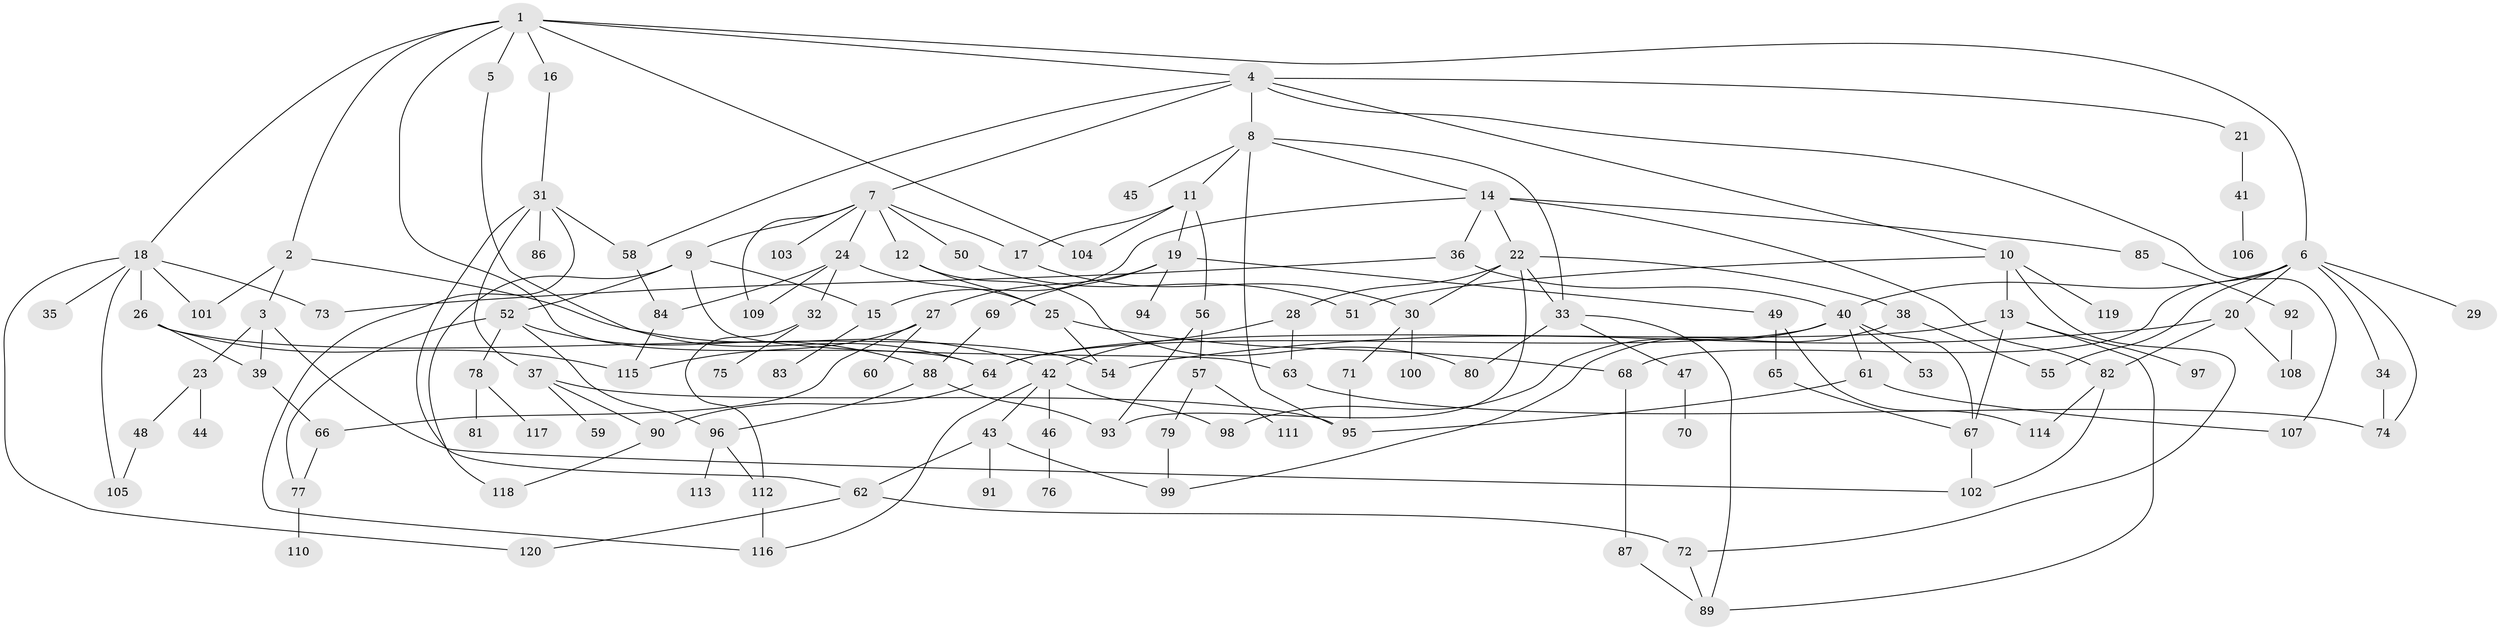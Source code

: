 // Generated by graph-tools (version 1.1) at 2025/34/03/09/25 02:34:01]
// undirected, 120 vertices, 179 edges
graph export_dot {
graph [start="1"]
  node [color=gray90,style=filled];
  1;
  2;
  3;
  4;
  5;
  6;
  7;
  8;
  9;
  10;
  11;
  12;
  13;
  14;
  15;
  16;
  17;
  18;
  19;
  20;
  21;
  22;
  23;
  24;
  25;
  26;
  27;
  28;
  29;
  30;
  31;
  32;
  33;
  34;
  35;
  36;
  37;
  38;
  39;
  40;
  41;
  42;
  43;
  44;
  45;
  46;
  47;
  48;
  49;
  50;
  51;
  52;
  53;
  54;
  55;
  56;
  57;
  58;
  59;
  60;
  61;
  62;
  63;
  64;
  65;
  66;
  67;
  68;
  69;
  70;
  71;
  72;
  73;
  74;
  75;
  76;
  77;
  78;
  79;
  80;
  81;
  82;
  83;
  84;
  85;
  86;
  87;
  88;
  89;
  90;
  91;
  92;
  93;
  94;
  95;
  96;
  97;
  98;
  99;
  100;
  101;
  102;
  103;
  104;
  105;
  106;
  107;
  108;
  109;
  110;
  111;
  112;
  113;
  114;
  115;
  116;
  117;
  118;
  119;
  120;
  1 -- 2;
  1 -- 4;
  1 -- 5;
  1 -- 6;
  1 -- 16;
  1 -- 18;
  1 -- 64;
  1 -- 104;
  2 -- 3;
  2 -- 101;
  2 -- 42;
  3 -- 23;
  3 -- 102;
  3 -- 39;
  4 -- 7;
  4 -- 8;
  4 -- 10;
  4 -- 21;
  4 -- 58;
  4 -- 107;
  5 -- 64;
  6 -- 20;
  6 -- 29;
  6 -- 34;
  6 -- 40;
  6 -- 55;
  6 -- 74;
  6 -- 68;
  7 -- 9;
  7 -- 12;
  7 -- 17;
  7 -- 24;
  7 -- 50;
  7 -- 103;
  7 -- 109;
  8 -- 11;
  8 -- 14;
  8 -- 45;
  8 -- 95;
  8 -- 33;
  9 -- 52;
  9 -- 63;
  9 -- 118;
  9 -- 15;
  10 -- 13;
  10 -- 51;
  10 -- 72;
  10 -- 119;
  11 -- 19;
  11 -- 56;
  11 -- 104;
  11 -- 17;
  12 -- 25;
  12 -- 80;
  13 -- 97;
  13 -- 64;
  13 -- 89;
  13 -- 67;
  14 -- 15;
  14 -- 22;
  14 -- 36;
  14 -- 85;
  14 -- 82;
  15 -- 83;
  16 -- 31;
  17 -- 30;
  18 -- 26;
  18 -- 35;
  18 -- 120;
  18 -- 105;
  18 -- 101;
  18 -- 73;
  19 -- 27;
  19 -- 49;
  19 -- 69;
  19 -- 94;
  20 -- 54;
  20 -- 82;
  20 -- 108;
  21 -- 41;
  22 -- 28;
  22 -- 33;
  22 -- 38;
  22 -- 93;
  22 -- 30;
  23 -- 44;
  23 -- 48;
  24 -- 32;
  24 -- 84;
  24 -- 109;
  24 -- 25;
  25 -- 68;
  25 -- 54;
  26 -- 39;
  26 -- 115;
  26 -- 54;
  27 -- 60;
  27 -- 66;
  27 -- 115;
  28 -- 42;
  28 -- 63;
  30 -- 71;
  30 -- 100;
  31 -- 37;
  31 -- 62;
  31 -- 86;
  31 -- 58;
  31 -- 116;
  32 -- 75;
  32 -- 112;
  33 -- 47;
  33 -- 89;
  33 -- 80;
  34 -- 74;
  36 -- 73;
  36 -- 40;
  37 -- 59;
  37 -- 95;
  37 -- 90;
  38 -- 55;
  38 -- 99;
  39 -- 66;
  40 -- 53;
  40 -- 61;
  40 -- 64;
  40 -- 67;
  40 -- 98;
  41 -- 106;
  42 -- 43;
  42 -- 46;
  42 -- 98;
  42 -- 116;
  43 -- 91;
  43 -- 99;
  43 -- 62;
  46 -- 76;
  47 -- 70;
  48 -- 105;
  49 -- 65;
  49 -- 114;
  50 -- 51;
  52 -- 77;
  52 -- 78;
  52 -- 96;
  52 -- 88;
  56 -- 57;
  56 -- 93;
  57 -- 79;
  57 -- 111;
  58 -- 84;
  61 -- 107;
  61 -- 95;
  62 -- 120;
  62 -- 72;
  63 -- 74;
  64 -- 90;
  65 -- 67;
  66 -- 77;
  67 -- 102;
  68 -- 87;
  69 -- 88;
  71 -- 95;
  72 -- 89;
  77 -- 110;
  78 -- 81;
  78 -- 117;
  79 -- 99;
  82 -- 102;
  82 -- 114;
  84 -- 115;
  85 -- 92;
  87 -- 89;
  88 -- 96;
  88 -- 93;
  90 -- 118;
  92 -- 108;
  96 -- 112;
  96 -- 113;
  112 -- 116;
}
